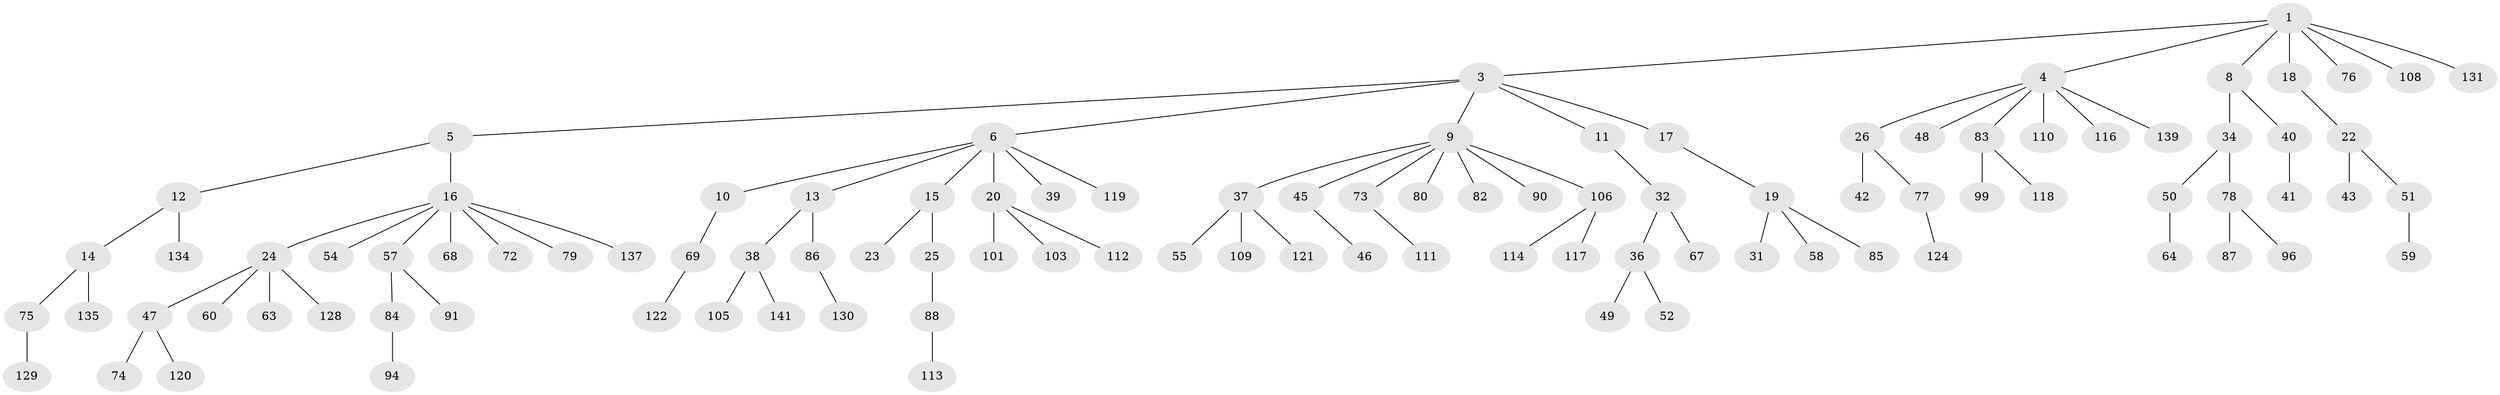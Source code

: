 // Generated by graph-tools (version 1.1) at 2025/24/03/03/25 07:24:09]
// undirected, 102 vertices, 101 edges
graph export_dot {
graph [start="1"]
  node [color=gray90,style=filled];
  1 [super="+2"];
  3;
  4 [super="+21"];
  5;
  6 [super="+7"];
  8 [super="+29"];
  9 [super="+62"];
  10 [super="+138"];
  11 [super="+66"];
  12 [super="+132"];
  13;
  14;
  15 [super="+70"];
  16 [super="+30"];
  17 [super="+115"];
  18;
  19 [super="+53"];
  20 [super="+44"];
  22 [super="+97"];
  23;
  24 [super="+33"];
  25 [super="+28"];
  26 [super="+27"];
  31;
  32;
  34 [super="+35"];
  36 [super="+71"];
  37 [super="+81"];
  38 [super="+126"];
  39;
  40;
  41 [super="+104"];
  42;
  43;
  45 [super="+56"];
  46;
  47;
  48;
  49;
  50;
  51;
  52;
  54;
  55 [super="+100"];
  57 [super="+65"];
  58 [super="+61"];
  59;
  60;
  63;
  64 [super="+92"];
  67;
  68;
  69 [super="+89"];
  72;
  73 [super="+125"];
  74;
  75 [super="+98"];
  76;
  77 [super="+127"];
  78 [super="+95"];
  79 [super="+107"];
  80;
  82 [super="+140"];
  83 [super="+93"];
  84;
  85;
  86 [super="+102"];
  87;
  88;
  90;
  91;
  94 [super="+142"];
  96;
  99;
  101;
  103;
  105;
  106 [super="+123"];
  108;
  109 [super="+136"];
  110;
  111;
  112;
  113;
  114;
  116;
  117;
  118;
  119;
  120;
  121;
  122;
  124 [super="+133"];
  128;
  129;
  130;
  131;
  134;
  135;
  137;
  139;
  141;
  1 -- 4;
  1 -- 8;
  1 -- 76;
  1 -- 108;
  1 -- 18;
  1 -- 3;
  1 -- 131;
  3 -- 5;
  3 -- 6;
  3 -- 9;
  3 -- 11;
  3 -- 17;
  4 -- 48;
  4 -- 83;
  4 -- 116;
  4 -- 26;
  4 -- 139;
  4 -- 110;
  5 -- 12;
  5 -- 16;
  6 -- 13;
  6 -- 15;
  6 -- 20;
  6 -- 39;
  6 -- 119;
  6 -- 10;
  8 -- 40;
  8 -- 34;
  9 -- 37;
  9 -- 45;
  9 -- 73;
  9 -- 80;
  9 -- 90;
  9 -- 106;
  9 -- 82;
  10 -- 69;
  11 -- 32;
  12 -- 14;
  12 -- 134;
  13 -- 38;
  13 -- 86;
  14 -- 75;
  14 -- 135;
  15 -- 23;
  15 -- 25;
  16 -- 24;
  16 -- 54;
  16 -- 72;
  16 -- 137;
  16 -- 68;
  16 -- 57;
  16 -- 79;
  17 -- 19;
  18 -- 22;
  19 -- 31;
  19 -- 58;
  19 -- 85;
  20 -- 112;
  20 -- 101;
  20 -- 103;
  22 -- 43;
  22 -- 51;
  24 -- 47;
  24 -- 60;
  24 -- 63;
  24 -- 128;
  25 -- 88;
  26 -- 42;
  26 -- 77;
  32 -- 36;
  32 -- 67;
  34 -- 78;
  34 -- 50;
  36 -- 49;
  36 -- 52;
  37 -- 55;
  37 -- 109;
  37 -- 121;
  38 -- 105;
  38 -- 141;
  40 -- 41;
  45 -- 46;
  47 -- 74;
  47 -- 120;
  50 -- 64;
  51 -- 59;
  57 -- 84;
  57 -- 91;
  69 -- 122;
  73 -- 111;
  75 -- 129;
  77 -- 124;
  78 -- 87;
  78 -- 96;
  83 -- 99;
  83 -- 118;
  84 -- 94;
  86 -- 130;
  88 -- 113;
  106 -- 114;
  106 -- 117;
}
